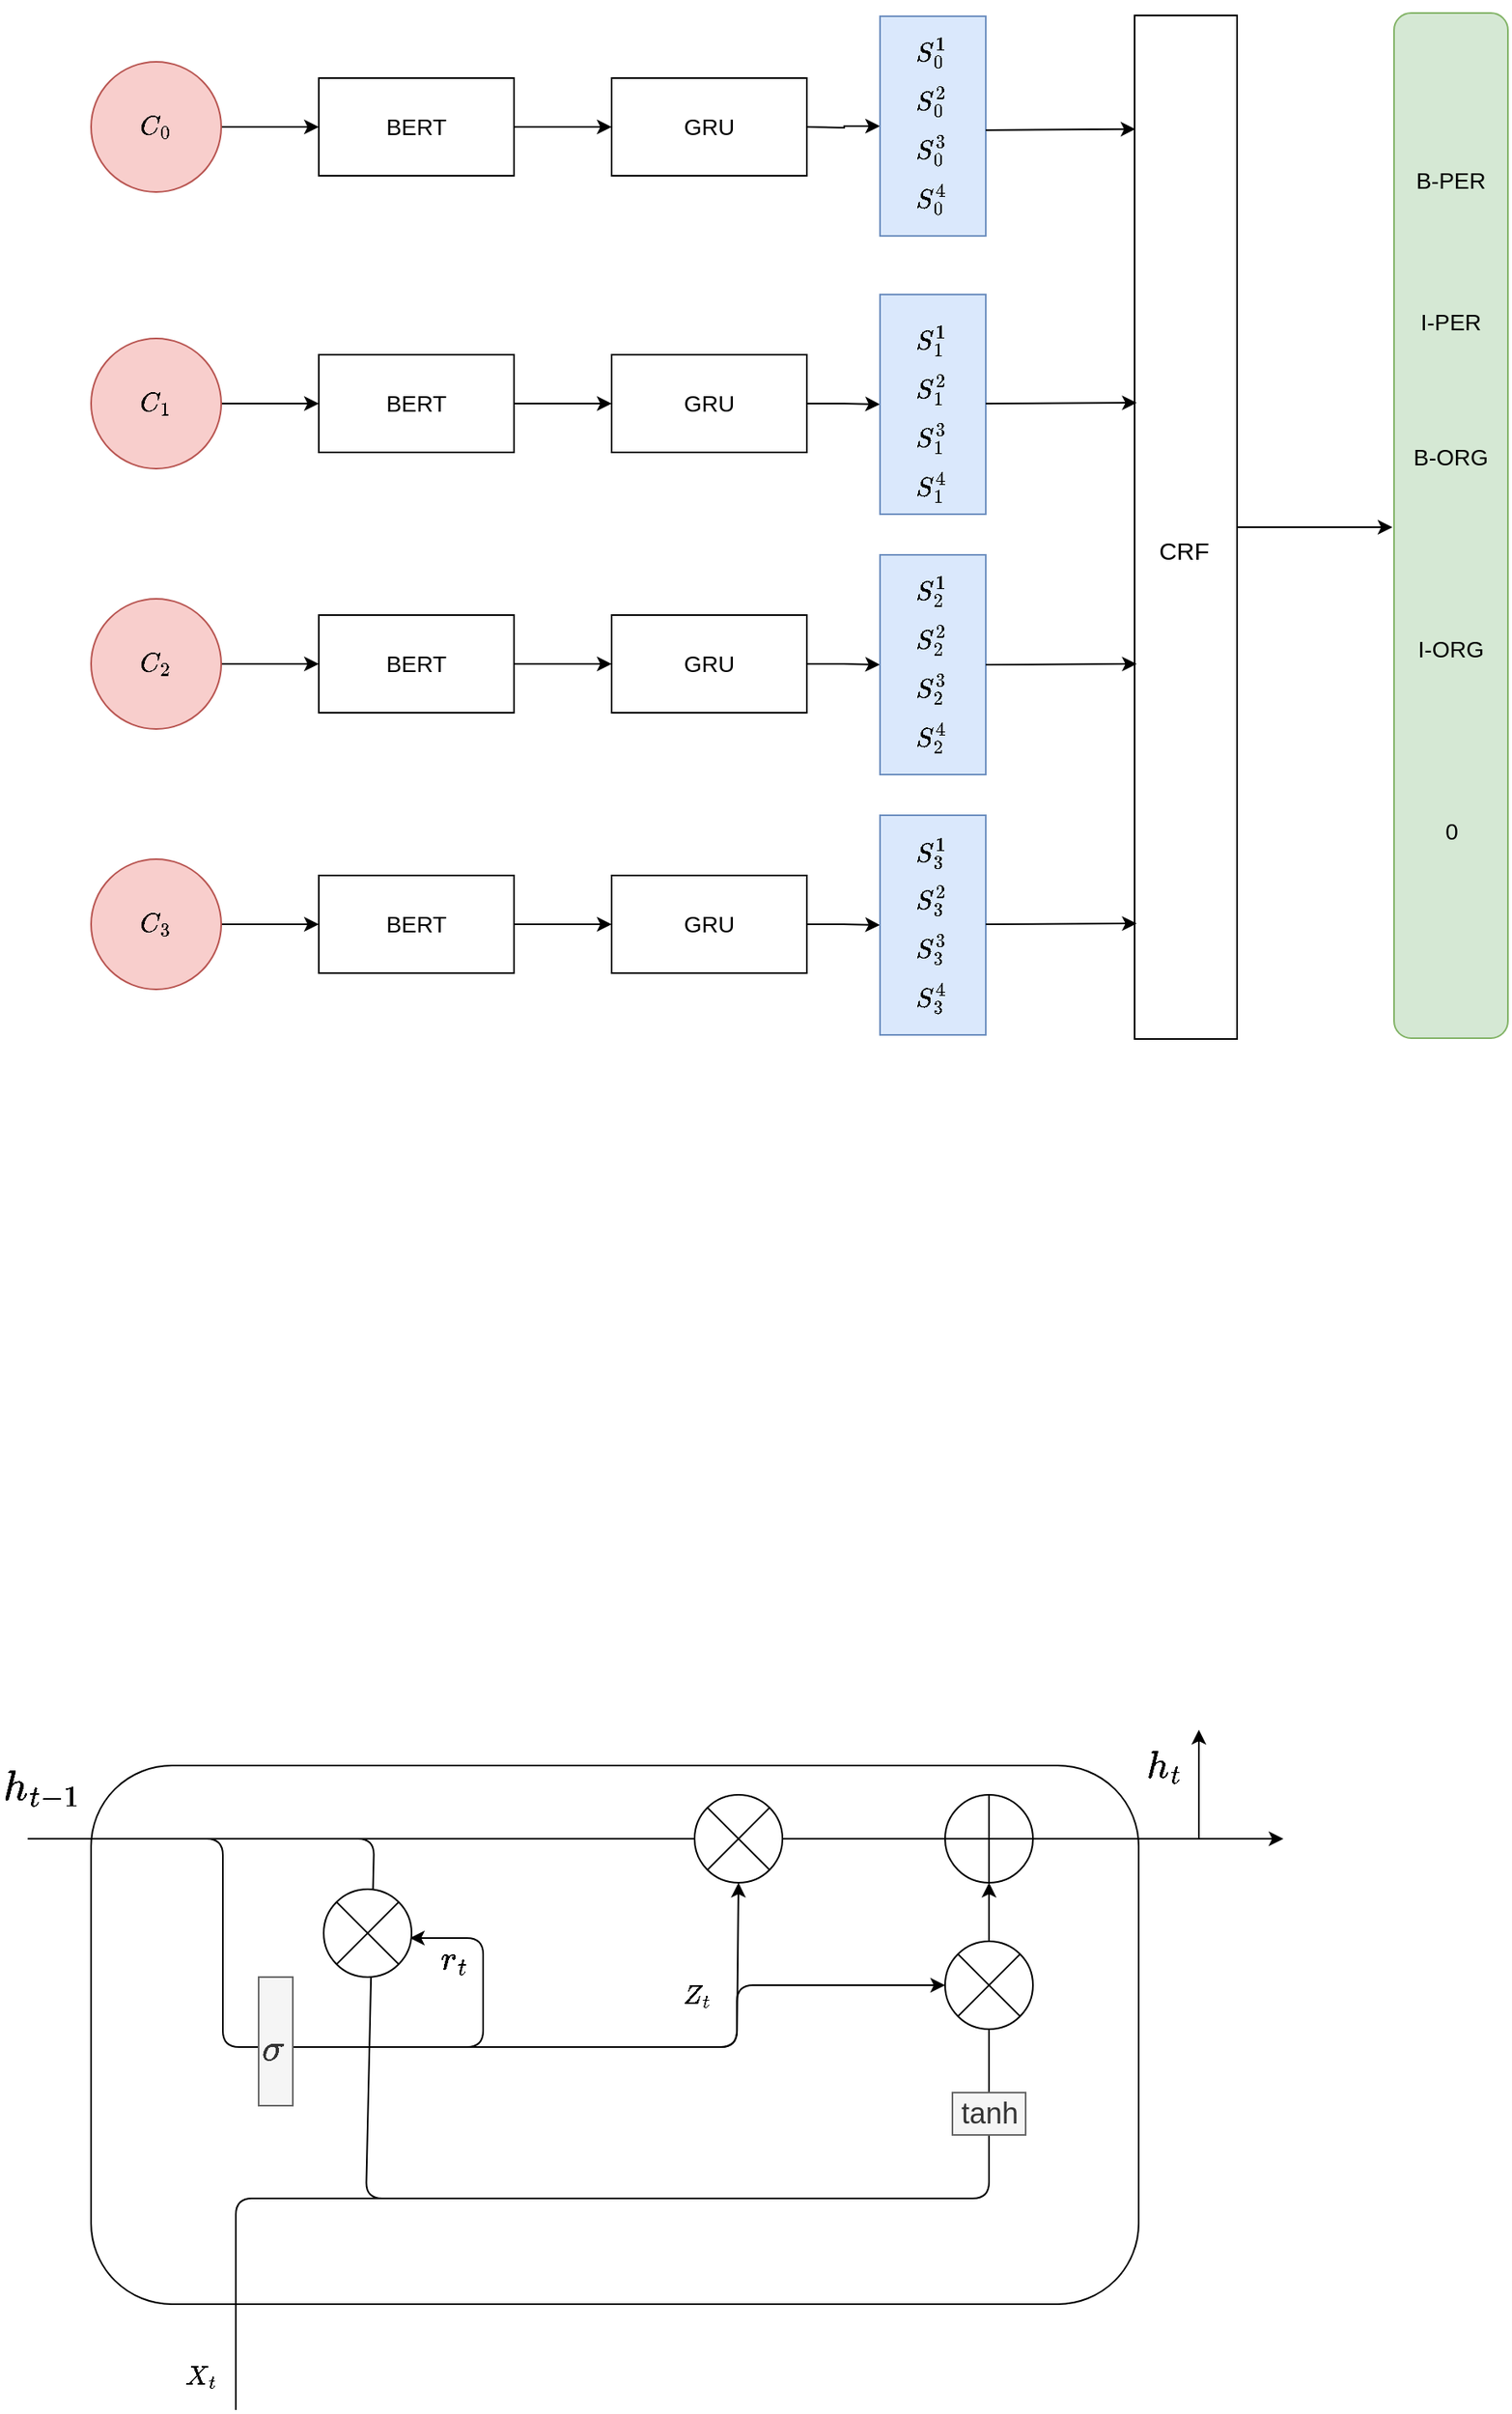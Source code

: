 <mxfile version="14.4.9" type="github"><diagram id="zvzwmI0tl88refS3rSfy" name="Page-1"><mxGraphModel dx="1038" dy="548" grid="0" gridSize="10" guides="1" tooltips="1" connect="1" arrows="1" fold="1" page="1" pageScale="1" pageWidth="827" pageHeight="1169" math="1" shadow="0"><root><mxCell id="0"/><mxCell id="1" parent="0"/><mxCell id="IcPxtdnfamjRE9r2Po2Y-111" value="" style="rounded=1;whiteSpace=wrap;html=1;labelBackgroundColor=#66FFFF;fontSize=14;" parent="1" vertex="1"><mxGeometry x="80" y="1267" width="644" height="331" as="geometry"/></mxCell><mxCell id="IcPxtdnfamjRE9r2Po2Y-26" style="edgeStyle=orthogonalEdgeStyle;rounded=0;orthogonalLoop=1;jettySize=auto;html=1;" parent="1" source="IcPxtdnfamjRE9r2Po2Y-4" target="IcPxtdnfamjRE9r2Po2Y-5" edge="1"><mxGeometry relative="1" as="geometry"/></mxCell><mxCell id="IcPxtdnfamjRE9r2Po2Y-4" value="&lt;div style=&quot;text-align: left ; line-height: 1.75 ; font-size: 14px&quot;&gt;$$C_{0}$$&lt;/div&gt;" style="ellipse;whiteSpace=wrap;html=1;aspect=fixed;fillColor=#f8cecc;strokeColor=#b85450;" parent="1" vertex="1"><mxGeometry x="80" y="220" width="80" height="80" as="geometry"/></mxCell><mxCell id="IcPxtdnfamjRE9r2Po2Y-27" style="edgeStyle=orthogonalEdgeStyle;rounded=0;orthogonalLoop=1;jettySize=auto;html=1;entryX=0;entryY=0.5;entryDx=0;entryDy=0;fontSize=14;" parent="1" source="IcPxtdnfamjRE9r2Po2Y-5" target="IcPxtdnfamjRE9r2Po2Y-6" edge="1"><mxGeometry relative="1" as="geometry"/></mxCell><mxCell id="IcPxtdnfamjRE9r2Po2Y-5" value="BERT" style="rounded=0;whiteSpace=wrap;html=1;fontSize=14;" parent="1" vertex="1"><mxGeometry x="220" y="230" width="120" height="60" as="geometry"/></mxCell><mxCell id="IcPxtdnfamjRE9r2Po2Y-92" style="edgeStyle=orthogonalEdgeStyle;rounded=0;orthogonalLoop=1;jettySize=auto;html=1;entryX=0.5;entryY=1;entryDx=0;entryDy=0;" parent="1" target="IcPxtdnfamjRE9r2Po2Y-7" edge="1"><mxGeometry relative="1" as="geometry"><mxPoint x="520" y="260" as="sourcePoint"/></mxGeometry></mxCell><mxCell id="IcPxtdnfamjRE9r2Po2Y-6" value="GRU" style="rounded=0;whiteSpace=wrap;html=1;fontSize=14;" parent="1" vertex="1"><mxGeometry x="400" y="230" width="120" height="60" as="geometry"/></mxCell><mxCell id="IcPxtdnfamjRE9r2Po2Y-7" value="" style="rounded=0;whiteSpace=wrap;html=1;rotation=90;labelBackgroundColor=#66FFFF;labelBorderColor=#00FFFF;fillColor=#dae8fc;strokeColor=#6c8ebf;" parent="1" vertex="1"><mxGeometry x="530" y="227" width="135" height="65" as="geometry"/></mxCell><mxCell id="IcPxtdnfamjRE9r2Po2Y-13" value="&lt;div style=&quot;line-height: 1.75 ; font-size: 14px&quot;&gt;$$S_{0}^{1}$$&lt;/div&gt;" style="text;whiteSpace=wrap;html=1;" parent="1" vertex="1"><mxGeometry x="585" y="182" width="100" height="50" as="geometry"/></mxCell><mxCell id="IcPxtdnfamjRE9r2Po2Y-22" value="&lt;div style=&quot;line-height: 1.75 ; font-size: 14px&quot;&gt;$$S_{0}^{2}$$&lt;/div&gt;" style="text;whiteSpace=wrap;html=1;" parent="1" vertex="1"><mxGeometry x="585" y="212" width="100" height="50" as="geometry"/></mxCell><mxCell id="IcPxtdnfamjRE9r2Po2Y-24" value="&lt;div style=&quot;line-height: 1.75 ; font-size: 14px&quot;&gt;$$S_{0}^{3}$$&lt;/div&gt;" style="text;whiteSpace=wrap;html=1;" parent="1" vertex="1"><mxGeometry x="585" y="242" width="100" height="50" as="geometry"/></mxCell><mxCell id="IcPxtdnfamjRE9r2Po2Y-25" value="&lt;div style=&quot;line-height: 1.75 ; font-size: 14px&quot;&gt;$$S_{0}^{4}$$&lt;/div&gt;" style="text;whiteSpace=wrap;html=1;" parent="1" vertex="1"><mxGeometry x="585" y="272" width="100" height="50" as="geometry"/></mxCell><mxCell id="IcPxtdnfamjRE9r2Po2Y-110" style="edgeStyle=orthogonalEdgeStyle;rounded=0;orthogonalLoop=1;jettySize=auto;html=1;fontSize=14;" parent="1" source="IcPxtdnfamjRE9r2Po2Y-29" edge="1"><mxGeometry relative="1" as="geometry"><mxPoint x="880" y="506" as="targetPoint"/></mxGeometry></mxCell><mxCell id="IcPxtdnfamjRE9r2Po2Y-29" value="" style="rounded=0;whiteSpace=wrap;html=1;rotation=90;" parent="1" vertex="1"><mxGeometry x="438.5" y="474.5" width="629" height="63" as="geometry"/></mxCell><mxCell id="IcPxtdnfamjRE9r2Po2Y-30" value="CRF" style="text;html=1;strokeColor=none;fillColor=none;align=center;verticalAlign=middle;whiteSpace=wrap;rounded=0;fontSize=15;" parent="1" vertex="1"><mxGeometry x="731.5" y="510" width="40" height="20" as="geometry"/></mxCell><mxCell id="IcPxtdnfamjRE9r2Po2Y-32" style="edgeStyle=orthogonalEdgeStyle;rounded=0;orthogonalLoop=1;jettySize=auto;html=1;" parent="1" source="IcPxtdnfamjRE9r2Po2Y-33" target="IcPxtdnfamjRE9r2Po2Y-35" edge="1"><mxGeometry relative="1" as="geometry"/></mxCell><mxCell id="IcPxtdnfamjRE9r2Po2Y-33" value="&lt;span style=&quot;font-size: 14px ; text-align: left&quot;&gt;$$C_{1}$$&lt;/span&gt;" style="ellipse;whiteSpace=wrap;html=1;aspect=fixed;fillColor=#f8cecc;strokeColor=#b85450;" parent="1" vertex="1"><mxGeometry x="80" y="390" width="80" height="80" as="geometry"/></mxCell><mxCell id="IcPxtdnfamjRE9r2Po2Y-34" style="edgeStyle=orthogonalEdgeStyle;rounded=0;orthogonalLoop=1;jettySize=auto;html=1;entryX=0;entryY=0.5;entryDx=0;entryDy=0;fontSize=14;" parent="1" source="IcPxtdnfamjRE9r2Po2Y-35" target="IcPxtdnfamjRE9r2Po2Y-37" edge="1"><mxGeometry relative="1" as="geometry"/></mxCell><mxCell id="IcPxtdnfamjRE9r2Po2Y-35" value="BERT" style="rounded=0;whiteSpace=wrap;html=1;fontSize=14;" parent="1" vertex="1"><mxGeometry x="220" y="400" width="120" height="60" as="geometry"/></mxCell><mxCell id="IcPxtdnfamjRE9r2Po2Y-93" style="edgeStyle=orthogonalEdgeStyle;rounded=0;orthogonalLoop=1;jettySize=auto;html=1;" parent="1" source="IcPxtdnfamjRE9r2Po2Y-37" target="IcPxtdnfamjRE9r2Po2Y-76" edge="1"><mxGeometry relative="1" as="geometry"/></mxCell><mxCell id="IcPxtdnfamjRE9r2Po2Y-37" value="GRU" style="rounded=0;whiteSpace=wrap;html=1;fontSize=14;" parent="1" vertex="1"><mxGeometry x="400" y="400" width="120" height="60" as="geometry"/></mxCell><mxCell id="IcPxtdnfamjRE9r2Po2Y-39" style="edgeStyle=orthogonalEdgeStyle;rounded=0;orthogonalLoop=1;jettySize=auto;html=1;" parent="1" source="IcPxtdnfamjRE9r2Po2Y-40" target="IcPxtdnfamjRE9r2Po2Y-42" edge="1"><mxGeometry relative="1" as="geometry"/></mxCell><mxCell id="IcPxtdnfamjRE9r2Po2Y-40" value="&lt;span style=&quot;font-size: 14px ; text-align: left&quot;&gt;$$C_{2}$$&lt;/span&gt;" style="ellipse;whiteSpace=wrap;html=1;aspect=fixed;fillColor=#f8cecc;strokeColor=#b85450;" parent="1" vertex="1"><mxGeometry x="80" y="550" width="80" height="80" as="geometry"/></mxCell><mxCell id="IcPxtdnfamjRE9r2Po2Y-41" style="edgeStyle=orthogonalEdgeStyle;rounded=0;orthogonalLoop=1;jettySize=auto;html=1;entryX=0;entryY=0.5;entryDx=0;entryDy=0;fontSize=14;" parent="1" source="IcPxtdnfamjRE9r2Po2Y-42" target="IcPxtdnfamjRE9r2Po2Y-44" edge="1"><mxGeometry relative="1" as="geometry"/></mxCell><mxCell id="IcPxtdnfamjRE9r2Po2Y-42" value="BERT" style="rounded=0;whiteSpace=wrap;html=1;fontSize=14;" parent="1" vertex="1"><mxGeometry x="220" y="560" width="120" height="60" as="geometry"/></mxCell><mxCell id="IcPxtdnfamjRE9r2Po2Y-91" style="edgeStyle=orthogonalEdgeStyle;rounded=0;orthogonalLoop=1;jettySize=auto;html=1;exitX=1;exitY=0.5;exitDx=0;exitDy=0;entryX=0.5;entryY=1;entryDx=0;entryDy=0;" parent="1" source="IcPxtdnfamjRE9r2Po2Y-44" target="IcPxtdnfamjRE9r2Po2Y-81" edge="1"><mxGeometry relative="1" as="geometry"><mxPoint x="550" y="590" as="targetPoint"/></mxGeometry></mxCell><mxCell id="IcPxtdnfamjRE9r2Po2Y-44" value="GRU" style="rounded=0;whiteSpace=wrap;html=1;fontSize=14;" parent="1" vertex="1"><mxGeometry x="400" y="560" width="120" height="60" as="geometry"/></mxCell><mxCell id="IcPxtdnfamjRE9r2Po2Y-46" style="edgeStyle=orthogonalEdgeStyle;rounded=0;orthogonalLoop=1;jettySize=auto;html=1;" parent="1" source="IcPxtdnfamjRE9r2Po2Y-47" target="IcPxtdnfamjRE9r2Po2Y-49" edge="1"><mxGeometry relative="1" as="geometry"/></mxCell><mxCell id="IcPxtdnfamjRE9r2Po2Y-47" value="&lt;span style=&quot;font-size: 14px ; text-align: left&quot;&gt;$$C_{3}$$&lt;/span&gt;" style="ellipse;whiteSpace=wrap;html=1;aspect=fixed;fillColor=#f8cecc;strokeColor=#b85450;" parent="1" vertex="1"><mxGeometry x="80" y="710" width="80" height="80" as="geometry"/></mxCell><mxCell id="IcPxtdnfamjRE9r2Po2Y-48" style="edgeStyle=orthogonalEdgeStyle;rounded=0;orthogonalLoop=1;jettySize=auto;html=1;entryX=0;entryY=0.5;entryDx=0;entryDy=0;fontSize=14;" parent="1" source="IcPxtdnfamjRE9r2Po2Y-49" target="IcPxtdnfamjRE9r2Po2Y-51" edge="1"><mxGeometry relative="1" as="geometry"/></mxCell><mxCell id="IcPxtdnfamjRE9r2Po2Y-49" value="BERT" style="rounded=0;whiteSpace=wrap;html=1;fontSize=14;" parent="1" vertex="1"><mxGeometry x="220" y="720" width="120" height="60" as="geometry"/></mxCell><mxCell id="IcPxtdnfamjRE9r2Po2Y-94" style="edgeStyle=orthogonalEdgeStyle;rounded=0;orthogonalLoop=1;jettySize=auto;html=1;entryX=0.5;entryY=1;entryDx=0;entryDy=0;" parent="1" source="IcPxtdnfamjRE9r2Po2Y-51" target="IcPxtdnfamjRE9r2Po2Y-86" edge="1"><mxGeometry relative="1" as="geometry"/></mxCell><mxCell id="IcPxtdnfamjRE9r2Po2Y-51" value="GRU" style="rounded=0;whiteSpace=wrap;html=1;fontSize=14;" parent="1" vertex="1"><mxGeometry x="400" y="720" width="120" height="60" as="geometry"/></mxCell><mxCell id="IcPxtdnfamjRE9r2Po2Y-76" value="" style="rounded=0;whiteSpace=wrap;html=1;rotation=90;labelBackgroundColor=#66FFFF;labelBorderColor=#00FFFF;fillColor=#dae8fc;strokeColor=#6c8ebf;" parent="1" vertex="1"><mxGeometry x="530" y="398" width="135" height="65" as="geometry"/></mxCell><mxCell id="IcPxtdnfamjRE9r2Po2Y-77" value="&lt;div style=&quot;line-height: 1.75 ; font-size: 14px&quot;&gt;$$S_{1}^{1}$$&lt;/div&gt;" style="text;whiteSpace=wrap;html=1;" parent="1" vertex="1"><mxGeometry x="585" y="359" width="100" height="50" as="geometry"/></mxCell><mxCell id="IcPxtdnfamjRE9r2Po2Y-78" value="&lt;div style=&quot;line-height: 1.75 ; font-size: 14px&quot;&gt;$$S_{1}^{2}$$&lt;/div&gt;" style="text;whiteSpace=wrap;html=1;" parent="1" vertex="1"><mxGeometry x="585" y="389" width="100" height="50" as="geometry"/></mxCell><mxCell id="IcPxtdnfamjRE9r2Po2Y-79" value="&lt;div style=&quot;line-height: 1.75 ; font-size: 14px&quot;&gt;$$S_{1}^{3}$$&lt;/div&gt;" style="text;whiteSpace=wrap;html=1;" parent="1" vertex="1"><mxGeometry x="585" y="419" width="100" height="50" as="geometry"/></mxCell><mxCell id="IcPxtdnfamjRE9r2Po2Y-80" value="&lt;div style=&quot;line-height: 1.75 ; font-size: 14px&quot;&gt;$$S_{1}^{4}$$&lt;/div&gt;" style="text;whiteSpace=wrap;html=1;" parent="1" vertex="1"><mxGeometry x="585" y="449" width="100" height="50" as="geometry"/></mxCell><mxCell id="IcPxtdnfamjRE9r2Po2Y-81" value="" style="rounded=0;whiteSpace=wrap;html=1;rotation=90;labelBackgroundColor=#66FFFF;labelBorderColor=#00FFFF;fillColor=#dae8fc;strokeColor=#6c8ebf;" parent="1" vertex="1"><mxGeometry x="530" y="558" width="135" height="65" as="geometry"/></mxCell><mxCell id="IcPxtdnfamjRE9r2Po2Y-82" value="&lt;div style=&quot;line-height: 1.75 ; font-size: 14px&quot;&gt;$$S_{2}^{1}$$&lt;/div&gt;" style="text;whiteSpace=wrap;html=1;" parent="1" vertex="1"><mxGeometry x="585" y="513" width="100" height="50" as="geometry"/></mxCell><mxCell id="IcPxtdnfamjRE9r2Po2Y-83" value="&lt;div style=&quot;line-height: 1.75 ; font-size: 14px&quot;&gt;$$S_{2}^{2}$$&lt;/div&gt;" style="text;whiteSpace=wrap;html=1;" parent="1" vertex="1"><mxGeometry x="585" y="543" width="100" height="50" as="geometry"/></mxCell><mxCell id="IcPxtdnfamjRE9r2Po2Y-84" value="&lt;div style=&quot;line-height: 1.75 ; font-size: 14px&quot;&gt;$$S_{2}^{3}$$&lt;/div&gt;" style="text;whiteSpace=wrap;html=1;" parent="1" vertex="1"><mxGeometry x="585" y="573" width="100" height="50" as="geometry"/></mxCell><mxCell id="IcPxtdnfamjRE9r2Po2Y-85" value="&lt;div style=&quot;line-height: 1.75 ; font-size: 14px&quot;&gt;$$S_{2}^{4}$$&lt;/div&gt;" style="text;whiteSpace=wrap;html=1;" parent="1" vertex="1"><mxGeometry x="585" y="603" width="100" height="50" as="geometry"/></mxCell><mxCell id="IcPxtdnfamjRE9r2Po2Y-86" value="" style="rounded=0;whiteSpace=wrap;html=1;rotation=90;labelBackgroundColor=#66FFFF;labelBorderColor=#00FFFF;fillColor=#dae8fc;strokeColor=#6c8ebf;" parent="1" vertex="1"><mxGeometry x="530" y="718" width="135" height="65" as="geometry"/></mxCell><mxCell id="IcPxtdnfamjRE9r2Po2Y-87" value="&lt;div style=&quot;line-height: 1.75 ; font-size: 14px&quot;&gt;$$S_{3}^{1}$$&lt;/div&gt;" style="text;whiteSpace=wrap;html=1;" parent="1" vertex="1"><mxGeometry x="585" y="674" width="100" height="50" as="geometry"/></mxCell><mxCell id="IcPxtdnfamjRE9r2Po2Y-88" value="&lt;div style=&quot;line-height: 1.75 ; font-size: 14px&quot;&gt;$$S_{3}^{2}$$&lt;/div&gt;" style="text;whiteSpace=wrap;html=1;" parent="1" vertex="1"><mxGeometry x="585" y="703" width="100" height="50" as="geometry"/></mxCell><mxCell id="IcPxtdnfamjRE9r2Po2Y-89" value="&lt;div style=&quot;line-height: 1.75 ; font-size: 14px&quot;&gt;$$S_{3}^{3}$$&lt;/div&gt;" style="text;whiteSpace=wrap;html=1;" parent="1" vertex="1"><mxGeometry x="585" y="733" width="100" height="50" as="geometry"/></mxCell><mxCell id="IcPxtdnfamjRE9r2Po2Y-90" value="&lt;div style=&quot;line-height: 1.75 ; font-size: 14px&quot;&gt;$$S_{3}^{4}$$&lt;/div&gt;" style="text;whiteSpace=wrap;html=1;" parent="1" vertex="1"><mxGeometry x="585" y="763" width="100" height="50" as="geometry"/></mxCell><mxCell id="IcPxtdnfamjRE9r2Po2Y-97" value="" style="endArrow=classic;html=1;entryX=0.111;entryY=0.992;entryDx=0;entryDy=0;entryPerimeter=0;" parent="1" target="IcPxtdnfamjRE9r2Po2Y-29" edge="1"><mxGeometry width="50" height="50" relative="1" as="geometry"><mxPoint x="630" y="262" as="sourcePoint"/><mxPoint x="710" y="262" as="targetPoint"/></mxGeometry></mxCell><mxCell id="IcPxtdnfamjRE9r2Po2Y-100" value="" style="endArrow=classic;html=1;entryX=0.117;entryY=0.978;entryDx=0;entryDy=0;entryPerimeter=0;" parent="1" edge="1"><mxGeometry width="50" height="50" relative="1" as="geometry"><mxPoint x="630" y="430.03" as="sourcePoint"/><mxPoint x="722.82" y="429.505" as="targetPoint"/></mxGeometry></mxCell><mxCell id="IcPxtdnfamjRE9r2Po2Y-101" value="" style="endArrow=classic;html=1;entryX=0.117;entryY=0.978;entryDx=0;entryDy=0;entryPerimeter=0;" parent="1" edge="1"><mxGeometry width="50" height="50" relative="1" as="geometry"><mxPoint x="630" y="590.53" as="sourcePoint"/><mxPoint x="722.82" y="590.005" as="targetPoint"/></mxGeometry></mxCell><mxCell id="IcPxtdnfamjRE9r2Po2Y-102" value="" style="endArrow=classic;html=1;entryX=0.117;entryY=0.978;entryDx=0;entryDy=0;entryPerimeter=0;" parent="1" edge="1"><mxGeometry width="50" height="50" relative="1" as="geometry"><mxPoint x="630" y="750.03" as="sourcePoint"/><mxPoint x="722.82" y="749.505" as="targetPoint"/></mxGeometry></mxCell><mxCell id="IcPxtdnfamjRE9r2Po2Y-104" value="" style="rounded=1;whiteSpace=wrap;html=1;rotation=90;fillColor=#d5e8d4;strokeColor=#82b366;" parent="1" vertex="1"><mxGeometry x="601" y="470" width="630" height="70" as="geometry"/></mxCell><mxCell id="IcPxtdnfamjRE9r2Po2Y-105" value="B-PER" style="text;html=1;strokeColor=none;fillColor=none;align=center;verticalAlign=middle;whiteSpace=wrap;rounded=0;fontSize=14;" parent="1" vertex="1"><mxGeometry x="880" y="284" width="72" height="18" as="geometry"/></mxCell><mxCell id="IcPxtdnfamjRE9r2Po2Y-106" value="I-PER" style="text;html=1;strokeColor=none;fillColor=none;align=center;verticalAlign=middle;whiteSpace=wrap;rounded=0;fontSize=14;" parent="1" vertex="1"><mxGeometry x="885" y="370" width="62" height="20" as="geometry"/></mxCell><mxCell id="IcPxtdnfamjRE9r2Po2Y-107" value="B-ORG" style="text;html=1;strokeColor=none;fillColor=none;align=center;verticalAlign=middle;whiteSpace=wrap;rounded=0;fontSize=14;" parent="1" vertex="1"><mxGeometry x="880" y="453" width="72" height="20" as="geometry"/></mxCell><mxCell id="IcPxtdnfamjRE9r2Po2Y-108" value="I-ORG" style="text;html=1;strokeColor=none;fillColor=none;align=center;verticalAlign=middle;whiteSpace=wrap;rounded=0;fontSize=14;" parent="1" vertex="1"><mxGeometry x="880" y="572" width="72" height="17" as="geometry"/></mxCell><mxCell id="IcPxtdnfamjRE9r2Po2Y-109" value="0" style="text;html=1;align=center;verticalAlign=middle;resizable=0;points=[];autosize=1;fontSize=14;" parent="1" vertex="1"><mxGeometry x="906" y="683" width="20" height="20" as="geometry"/></mxCell><mxCell id="IcPxtdnfamjRE9r2Po2Y-112" value="" style="endArrow=classic;html=1;fontSize=14;" parent="1" edge="1"><mxGeometry width="50" height="50" relative="1" as="geometry"><mxPoint x="41" y="1312" as="sourcePoint"/><mxPoint x="813" y="1312" as="targetPoint"/></mxGeometry></mxCell><mxCell id="IcPxtdnfamjRE9r2Po2Y-113" value="" style="shape=sumEllipse;perimeter=ellipsePerimeter;whiteSpace=wrap;html=1;backgroundOutline=1;labelBackgroundColor=#66FFFF;fontSize=14;" parent="1" vertex="1"><mxGeometry x="451" y="1285" width="54" height="54" as="geometry"/></mxCell><mxCell id="IcPxtdnfamjRE9r2Po2Y-115" value="" style="shape=orEllipse;perimeter=ellipsePerimeter;whiteSpace=wrap;html=1;backgroundOutline=1;labelBackgroundColor=#66FFFF;fontSize=14;" parent="1" vertex="1"><mxGeometry x="605" y="1285" width="54" height="54" as="geometry"/></mxCell><mxCell id="IcPxtdnfamjRE9r2Po2Y-120" value="" style="endArrow=classic;html=1;fontSize=14;" parent="1" edge="1"><mxGeometry width="50" height="50" relative="1" as="geometry"><mxPoint x="761" y="1312" as="sourcePoint"/><mxPoint x="761" y="1245" as="targetPoint"/></mxGeometry></mxCell><mxCell id="IcPxtdnfamjRE9r2Po2Y-121" value="" style="endArrow=classic;html=1;fontSize=14;entryX=0.5;entryY=1;entryDx=0;entryDy=0;" parent="1" target="IcPxtdnfamjRE9r2Po2Y-115" edge="1"><mxGeometry width="50" height="50" relative="1" as="geometry"><mxPoint x="118" y="1312" as="sourcePoint"/><mxPoint x="383" y="1605" as="targetPoint"/><Array as="points"><mxPoint x="254" y="1312"/><mxPoint x="249" y="1533"/><mxPoint x="632" y="1533"/></Array></mxGeometry></mxCell><mxCell id="IcPxtdnfamjRE9r2Po2Y-119" value="" style="shape=sumEllipse;perimeter=ellipsePerimeter;whiteSpace=wrap;html=1;backgroundOutline=1;labelBackgroundColor=#66FFFF;fontSize=14;" parent="1" vertex="1"><mxGeometry x="605" y="1375" width="54" height="54" as="geometry"/></mxCell><mxCell id="IcPxtdnfamjRE9r2Po2Y-122" value="" style="endArrow=none;html=1;fontSize=14;" parent="1" edge="1"><mxGeometry width="50" height="50" relative="1" as="geometry"><mxPoint x="169" y="1663" as="sourcePoint"/><mxPoint x="330" y="1533" as="targetPoint"/><Array as="points"><mxPoint x="169" y="1566"/><mxPoint x="169" y="1533"/></Array></mxGeometry></mxCell><mxCell id="IcPxtdnfamjRE9r2Po2Y-123" value="" style="endArrow=classic;html=1;fontSize=14;" parent="1" edge="1"><mxGeometry width="50" height="50" relative="1" as="geometry"><mxPoint x="93" y="1312" as="sourcePoint"/><mxPoint x="276" y="1373" as="targetPoint"/><Array as="points"><mxPoint x="161" y="1312"/><mxPoint x="161" y="1440"/><mxPoint x="321" y="1440"/><mxPoint x="321" y="1373"/></Array></mxGeometry></mxCell><mxCell id="IcPxtdnfamjRE9r2Po2Y-124" value="" style="shape=sumEllipse;perimeter=ellipsePerimeter;whiteSpace=wrap;html=1;backgroundOutline=1;labelBackgroundColor=#66FFFF;fontSize=14;" parent="1" vertex="1"><mxGeometry x="223" y="1343" width="54" height="54" as="geometry"/></mxCell><mxCell id="IcPxtdnfamjRE9r2Po2Y-125" value="" style="endArrow=classic;html=1;fontSize=14;entryX=0.5;entryY=1;entryDx=0;entryDy=0;" parent="1" target="IcPxtdnfamjRE9r2Po2Y-113" edge="1"><mxGeometry width="50" height="50" relative="1" as="geometry"><mxPoint x="285" y="1440" as="sourcePoint"/><mxPoint x="477" y="1348" as="targetPoint"/><Array as="points"><mxPoint x="477" y="1440"/></Array></mxGeometry></mxCell><mxCell id="IcPxtdnfamjRE9r2Po2Y-126" value="" style="endArrow=classic;html=1;fontSize=14;entryX=0;entryY=0.5;entryDx=0;entryDy=0;" parent="1" target="IcPxtdnfamjRE9r2Po2Y-119" edge="1"><mxGeometry width="50" height="50" relative="1" as="geometry"><mxPoint x="414" y="1440" as="sourcePoint"/><mxPoint x="568" y="1402" as="targetPoint"/><Array as="points"><mxPoint x="477" y="1440"/><mxPoint x="477" y="1402"/></Array></mxGeometry></mxCell><mxCell id="IcPxtdnfamjRE9r2Po2Y-128" value="&lt;div style=&quot;text-align: left; line-height: 1.75; font-size: 18px;&quot;&gt;$$r_{t}$$&lt;/div&gt;" style="text;whiteSpace=wrap;html=1;fontSize=18;" parent="1" vertex="1"><mxGeometry x="293.001" y="1345.998" width="77" height="38" as="geometry"/></mxCell><mxCell id="IcPxtdnfamjRE9r2Po2Y-129" value="&lt;div style=&quot;text-align: left; line-height: 1.75; font-size: 14px;&quot;&gt;$$Z_{t}$$&lt;/div&gt;" style="text;whiteSpace=wrap;html=1;fontSize=18;" parent="1" vertex="1"><mxGeometry x="442.004" y="1375.001" width="81" height="38" as="geometry"/></mxCell><mxCell id="IcPxtdnfamjRE9r2Po2Y-130" value="tanh" style="text;html=1;align=center;verticalAlign=middle;resizable=0;points=[];autosize=1;fontSize=18;fillColor=#f5f5f5;strokeColor=#666666;fontColor=#333333;" parent="1" vertex="1"><mxGeometry x="609.5" y="1468" width="45" height="26" as="geometry"/></mxCell><mxCell id="IcPxtdnfamjRE9r2Po2Y-132" value="&lt;div style=&quot;text-align: left; line-height: 1.75; font-size: 20px;&quot;&gt;$$\sigma $$&lt;/div&gt;" style="text;whiteSpace=wrap;html=1;fontSize=20;fillColor=#f5f5f5;strokeColor=#666666;fontColor=#333333;" parent="1" vertex="1"><mxGeometry x="183" y="1397" width="21" height="79" as="geometry"/></mxCell><mxCell id="IcPxtdnfamjRE9r2Po2Y-133" value="&lt;div style=&quot;text-align: left; line-height: 1.75; font-size: 14px;&quot;&gt;$$X_{t}$$&lt;/div&gt;" style="text;whiteSpace=wrap;html=1;fontSize=20;" parent="1" vertex="1"><mxGeometry x="136.0" y="1609.002" width="82" height="38" as="geometry"/></mxCell><mxCell id="IcPxtdnfamjRE9r2Po2Y-134" value="&lt;div style=&quot;text-align: left; line-height: 1.75; font-size: 20px;&quot;&gt;$$h_{t}$$&lt;/div&gt;" style="text;whiteSpace=wrap;html=1;fontSize=20;" parent="1" vertex="1"><mxGeometry x="727.003" y="1223.997" width="80" height="38" as="geometry"/></mxCell><mxCell id="IcPxtdnfamjRE9r2Po2Y-135" value="&lt;div style=&quot;text-align: left; line-height: 1.75; font-size: 22px;&quot;&gt;&lt;br style=&quot;font-size: 22px;&quot;&gt;&lt;/div&gt;&lt;div style=&quot;text-align: left; line-height: 1.75; font-size: 22px;&quot;&gt;$$h_{t-1}$$&lt;/div&gt;" style="text;whiteSpace=wrap;html=1;fontSize=22;" parent="1" vertex="1"><mxGeometry x="24.004" y="1195.003" width="93" height="62" as="geometry"/></mxCell></root></mxGraphModel></diagram></mxfile>